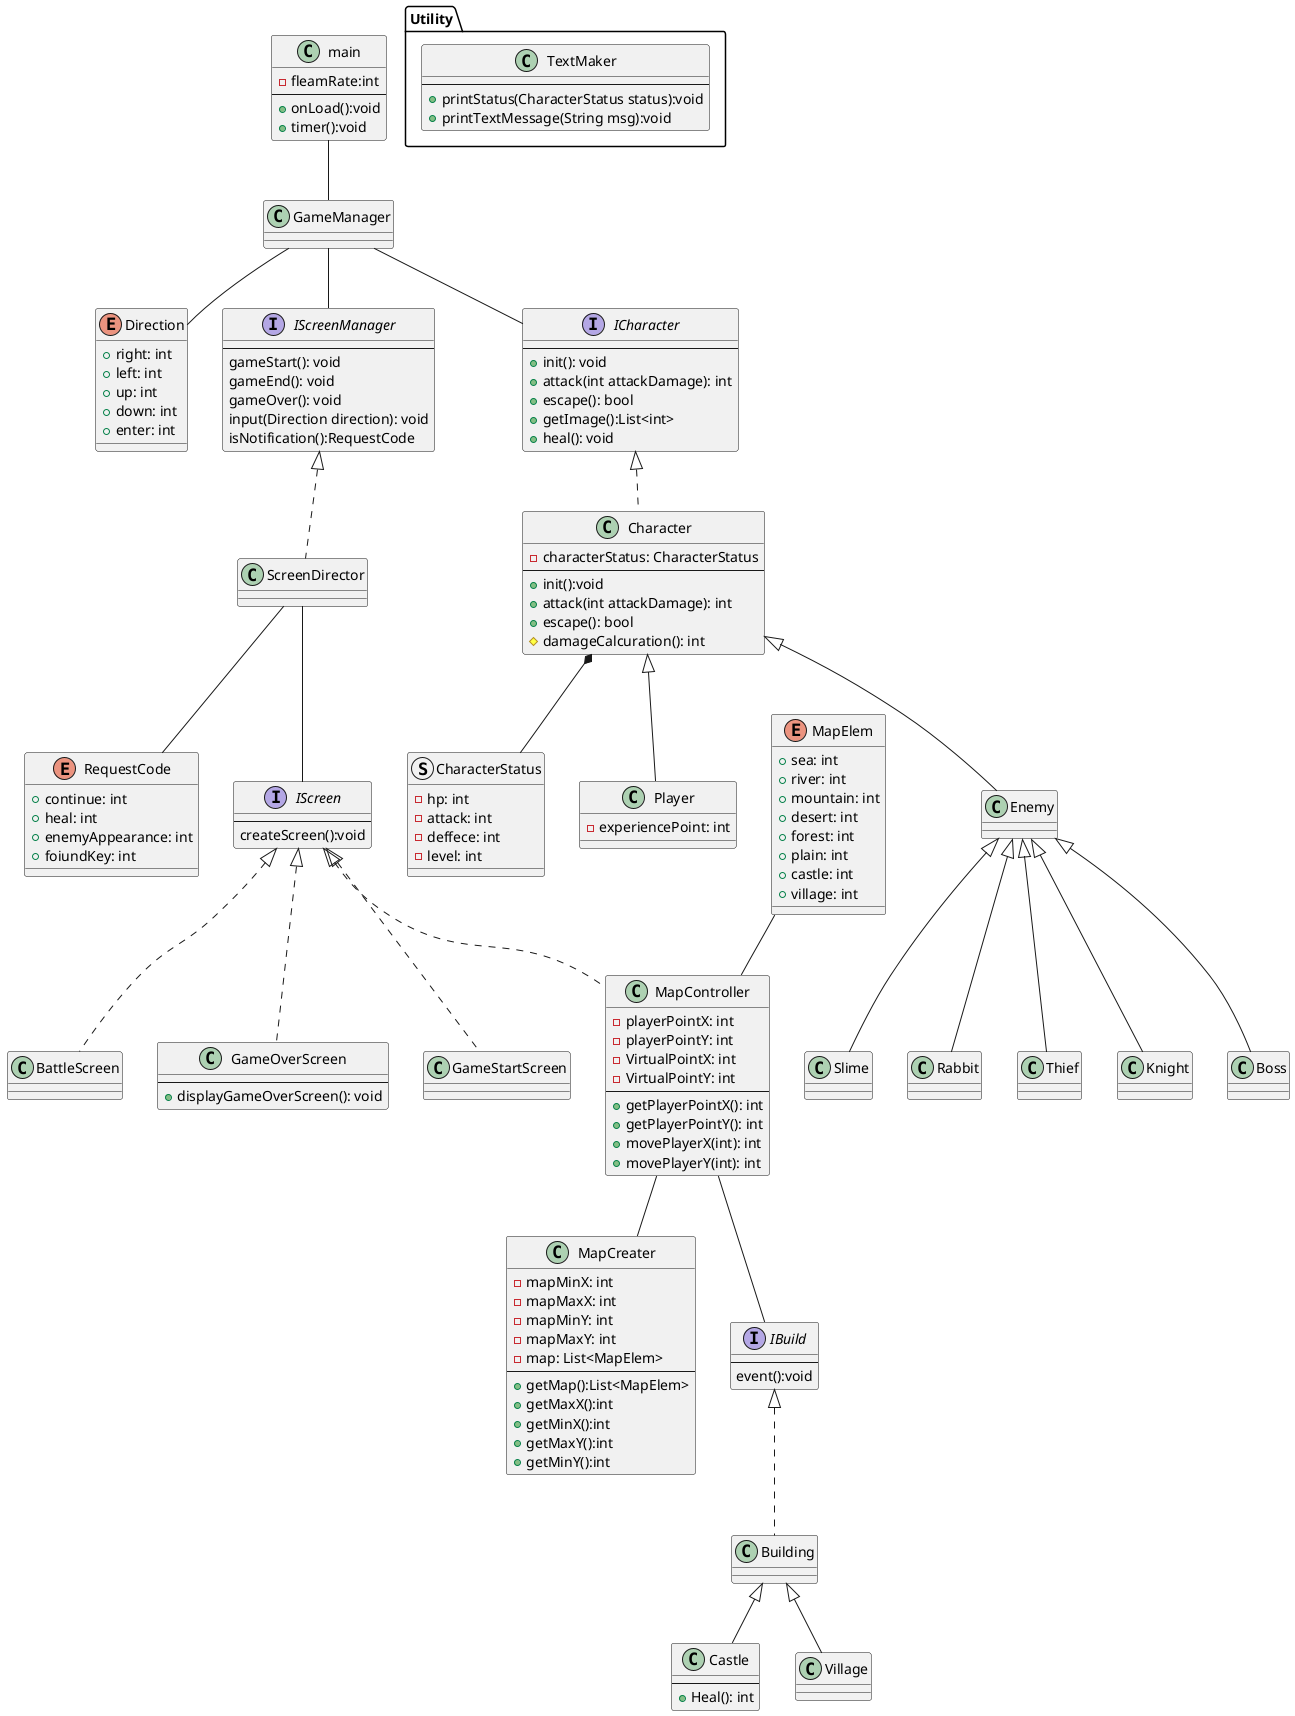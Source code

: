 "@startuml classDesign"

class main{
    - fleamRate:int
    --
    + onLoad():void
    + timer():void
}

class GameManager{
    
}

enum Direction {
    +right: int
    +left: int
    +up: int
    +down: int
    +enter: int
}

interface IScreenManager {
    --
    gameStart(): void
    gameEnd(): void
    gameOver(): void
    input(Direction direction): void
    isNotification():RequestCode
}

class ScreenDirector {

}

enum RequestCode {
    +continue: int
    +heal: int
    +enemyAppearance: int
    +foiundKey: int
}

interface IScreen {
    --
    createScreen():void
}

class MapController {
    -playerPointX: int
    -playerPointY: int
    -VirtualPointX: int
    -VirtualPointY: int
    --
    +getPlayerPointX(): int
    +getPlayerPointY(): int
    +movePlayerX(int): int
    +movePlayerY(int): int  
}

class MapCreater {
    -mapMinX: int
    -mapMaxX: int
    -mapMinY: int
    -mapMaxY: int  
    -map: List<MapElem>
    --
    +getMap():List<MapElem>
    +getMaxX():int
    +getMinX():int
    +getMaxY():int
    +getMinY():int
}

enum MapElem {
    +sea: int
    +river: int
    +mountain: int
    +desert: int
    +forest: int
    +plain: int
    +castle: int
    +village: int
}

class BattleScreen {

}

class GameOverScreen {
    --
    + displayGameOverScreen(): void
}

class GameStartScreen {

}

interface ICharacter {
    --
    + init(): void
    + attack(int attackDamage): int
    + escape(): bool
    + getImage():List<int>
    + heal(): void
}

class Character {
    - characterStatus: CharacterStatus
    --
    + init():void
    + attack(int attackDamage): int
    + escape(): bool
    # damageCalcuration(): int
}

struct CharacterStatus{
    - hp: int
    - attack: int 
    - deffece: int
    - level: int
}

class Player {
    - experiencePoint: int
}

class Enemy {
    
}

class Slime {

}

class Rabbit {

}

class Thief {

}

class Knight {

}

class Boss {
    
}

interface IBuild {
    --
    event():void
}

class Building {

}

class Castle {
    --
    + Heal(): int
}

class Village {

}

package Utility {
    class TextMaker {
        --
        + printStatus(CharacterStatus status):void
        + printTextMessage(String msg):void
    }
}

main -- GameManager
GameManager -- IScreenManager
GameManager -- ICharacter
GameManager -- Direction

IScreenManager <|.. ScreenDirector
ScreenDirector -- IScreen
IScreen <|.. BattleScreen
IScreen <|.. GameOverScreen
IScreen <|.. GameStartScreen
IScreen <|.. MapController
ScreenDirector -- RequestCode
MapController -- MapCreater
MapController -- IBuild
MapElem -- MapController

ICharacter <|.. Character
Character <|-- Enemy
Character <|-- Player
Character *-- CharacterStatus

Enemy <|-- Slime
Enemy <|-- Rabbit
Enemy <|-- Thief
Enemy <|-- Knight
Enemy <|-- Boss

IBuild <|.. Building
Building <|-- Castle
Building <|-- Village

@enduml